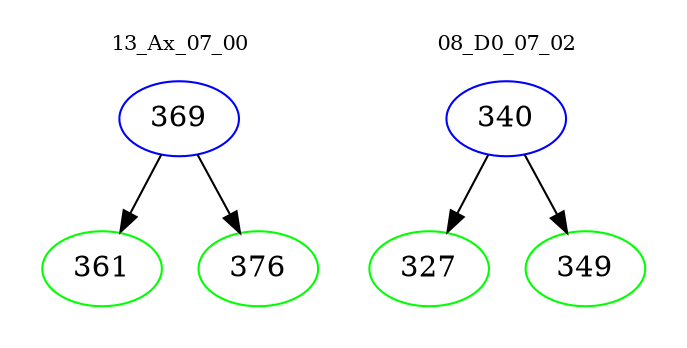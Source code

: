digraph{
subgraph cluster_0 {
color = white
label = "13_Ax_07_00";
fontsize=10;
T0_369 [label="369", color="blue"]
T0_369 -> T0_361 [color="black"]
T0_361 [label="361", color="green"]
T0_369 -> T0_376 [color="black"]
T0_376 [label="376", color="green"]
}
subgraph cluster_1 {
color = white
label = "08_D0_07_02";
fontsize=10;
T1_340 [label="340", color="blue"]
T1_340 -> T1_327 [color="black"]
T1_327 [label="327", color="green"]
T1_340 -> T1_349 [color="black"]
T1_349 [label="349", color="green"]
}
}
